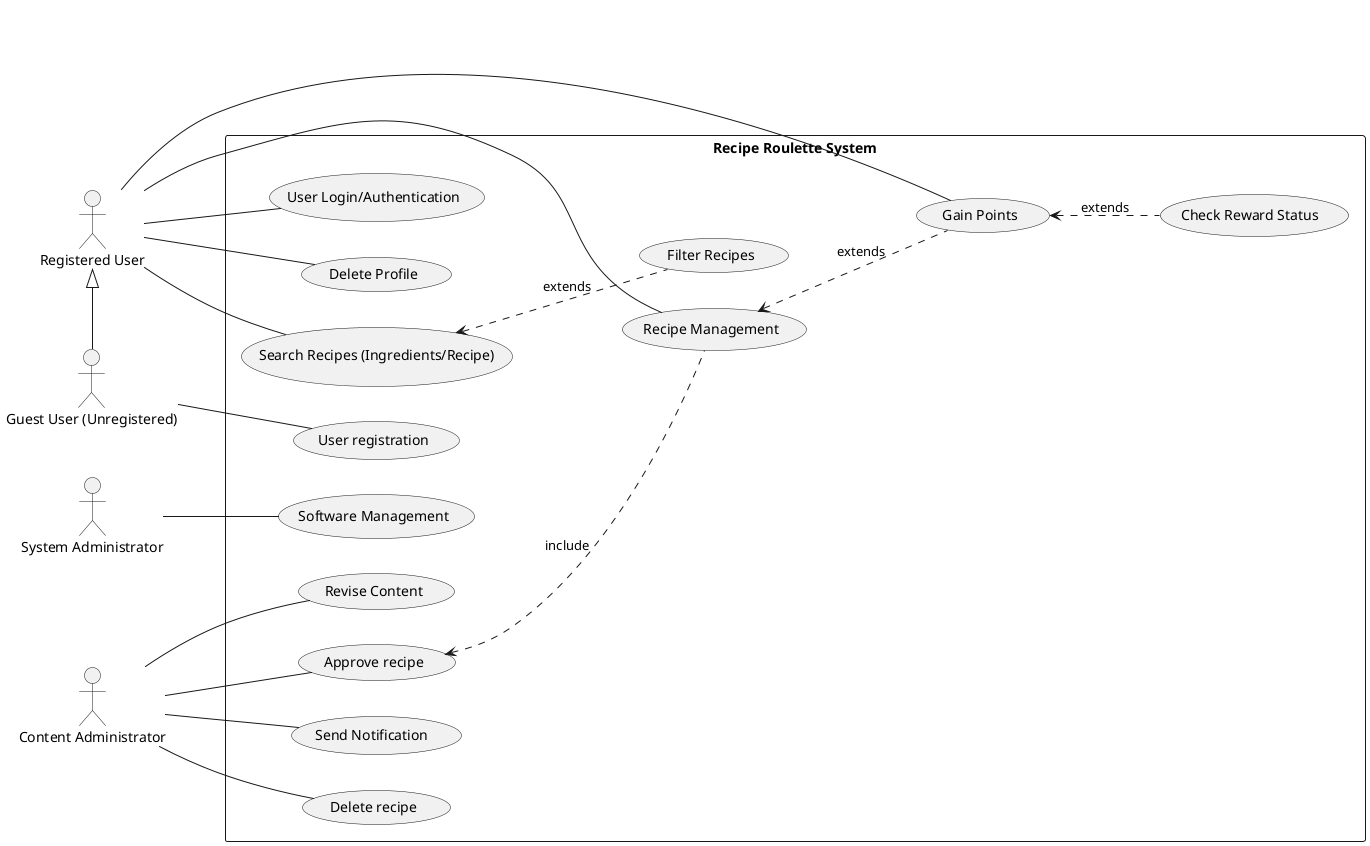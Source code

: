 @startuml
left to right direction
skinparam packageStyle rectangle

actor "Guest User (Unregistered)" as Guest
actor "Registered User" as Registered
actor "System Administrator" as Admin
actor "Content Administrator" as Cont

rectangle "Recipe Roulette System" {
	usecase "User registration" as UC1
	usecase "User Login/Authentication" as UC2
	usecase "Delete Profile" as UC3
	usecase "Search Recipes (Ingredients/Recipe)" as UC4
	usecase "Filter Recipes" as UC6
        usecase "Recipe Management" as UC7
	usecase "Gain Points" as UC8
	usecase "Check Reward Status " as UC9
	usecase "Software Management" as UC10
	usecase "Approve recipe" as UC11
	usecase "Send Notification " as UC12
	usecase "Delete recipe" as UC13
	usecase "Revise Content" as UC14

}


Guest -- UC1
Registered <|- Guest

Registered -- UC4
Registered -- UC2
Registered -- UC3
Registered -- UC7
Registered -- UC8

Admin -- UC10

Cont -- UC11
Cont -- UC12
Cont -- UC13
Cont -- UC14

UC6 .u.> UC4 : extends
UC9 .u.> UC8 : extends
UC7 .u.> UC11 : include
UC8 .u.> UC7 : extends
@enduml
